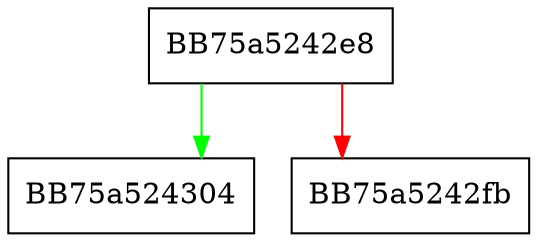 digraph _Buy_nonzero {
  node [shape="box"];
  graph [splines=ortho];
  BB75a5242e8 -> BB75a524304 [color="green"];
  BB75a5242e8 -> BB75a5242fb [color="red"];
}